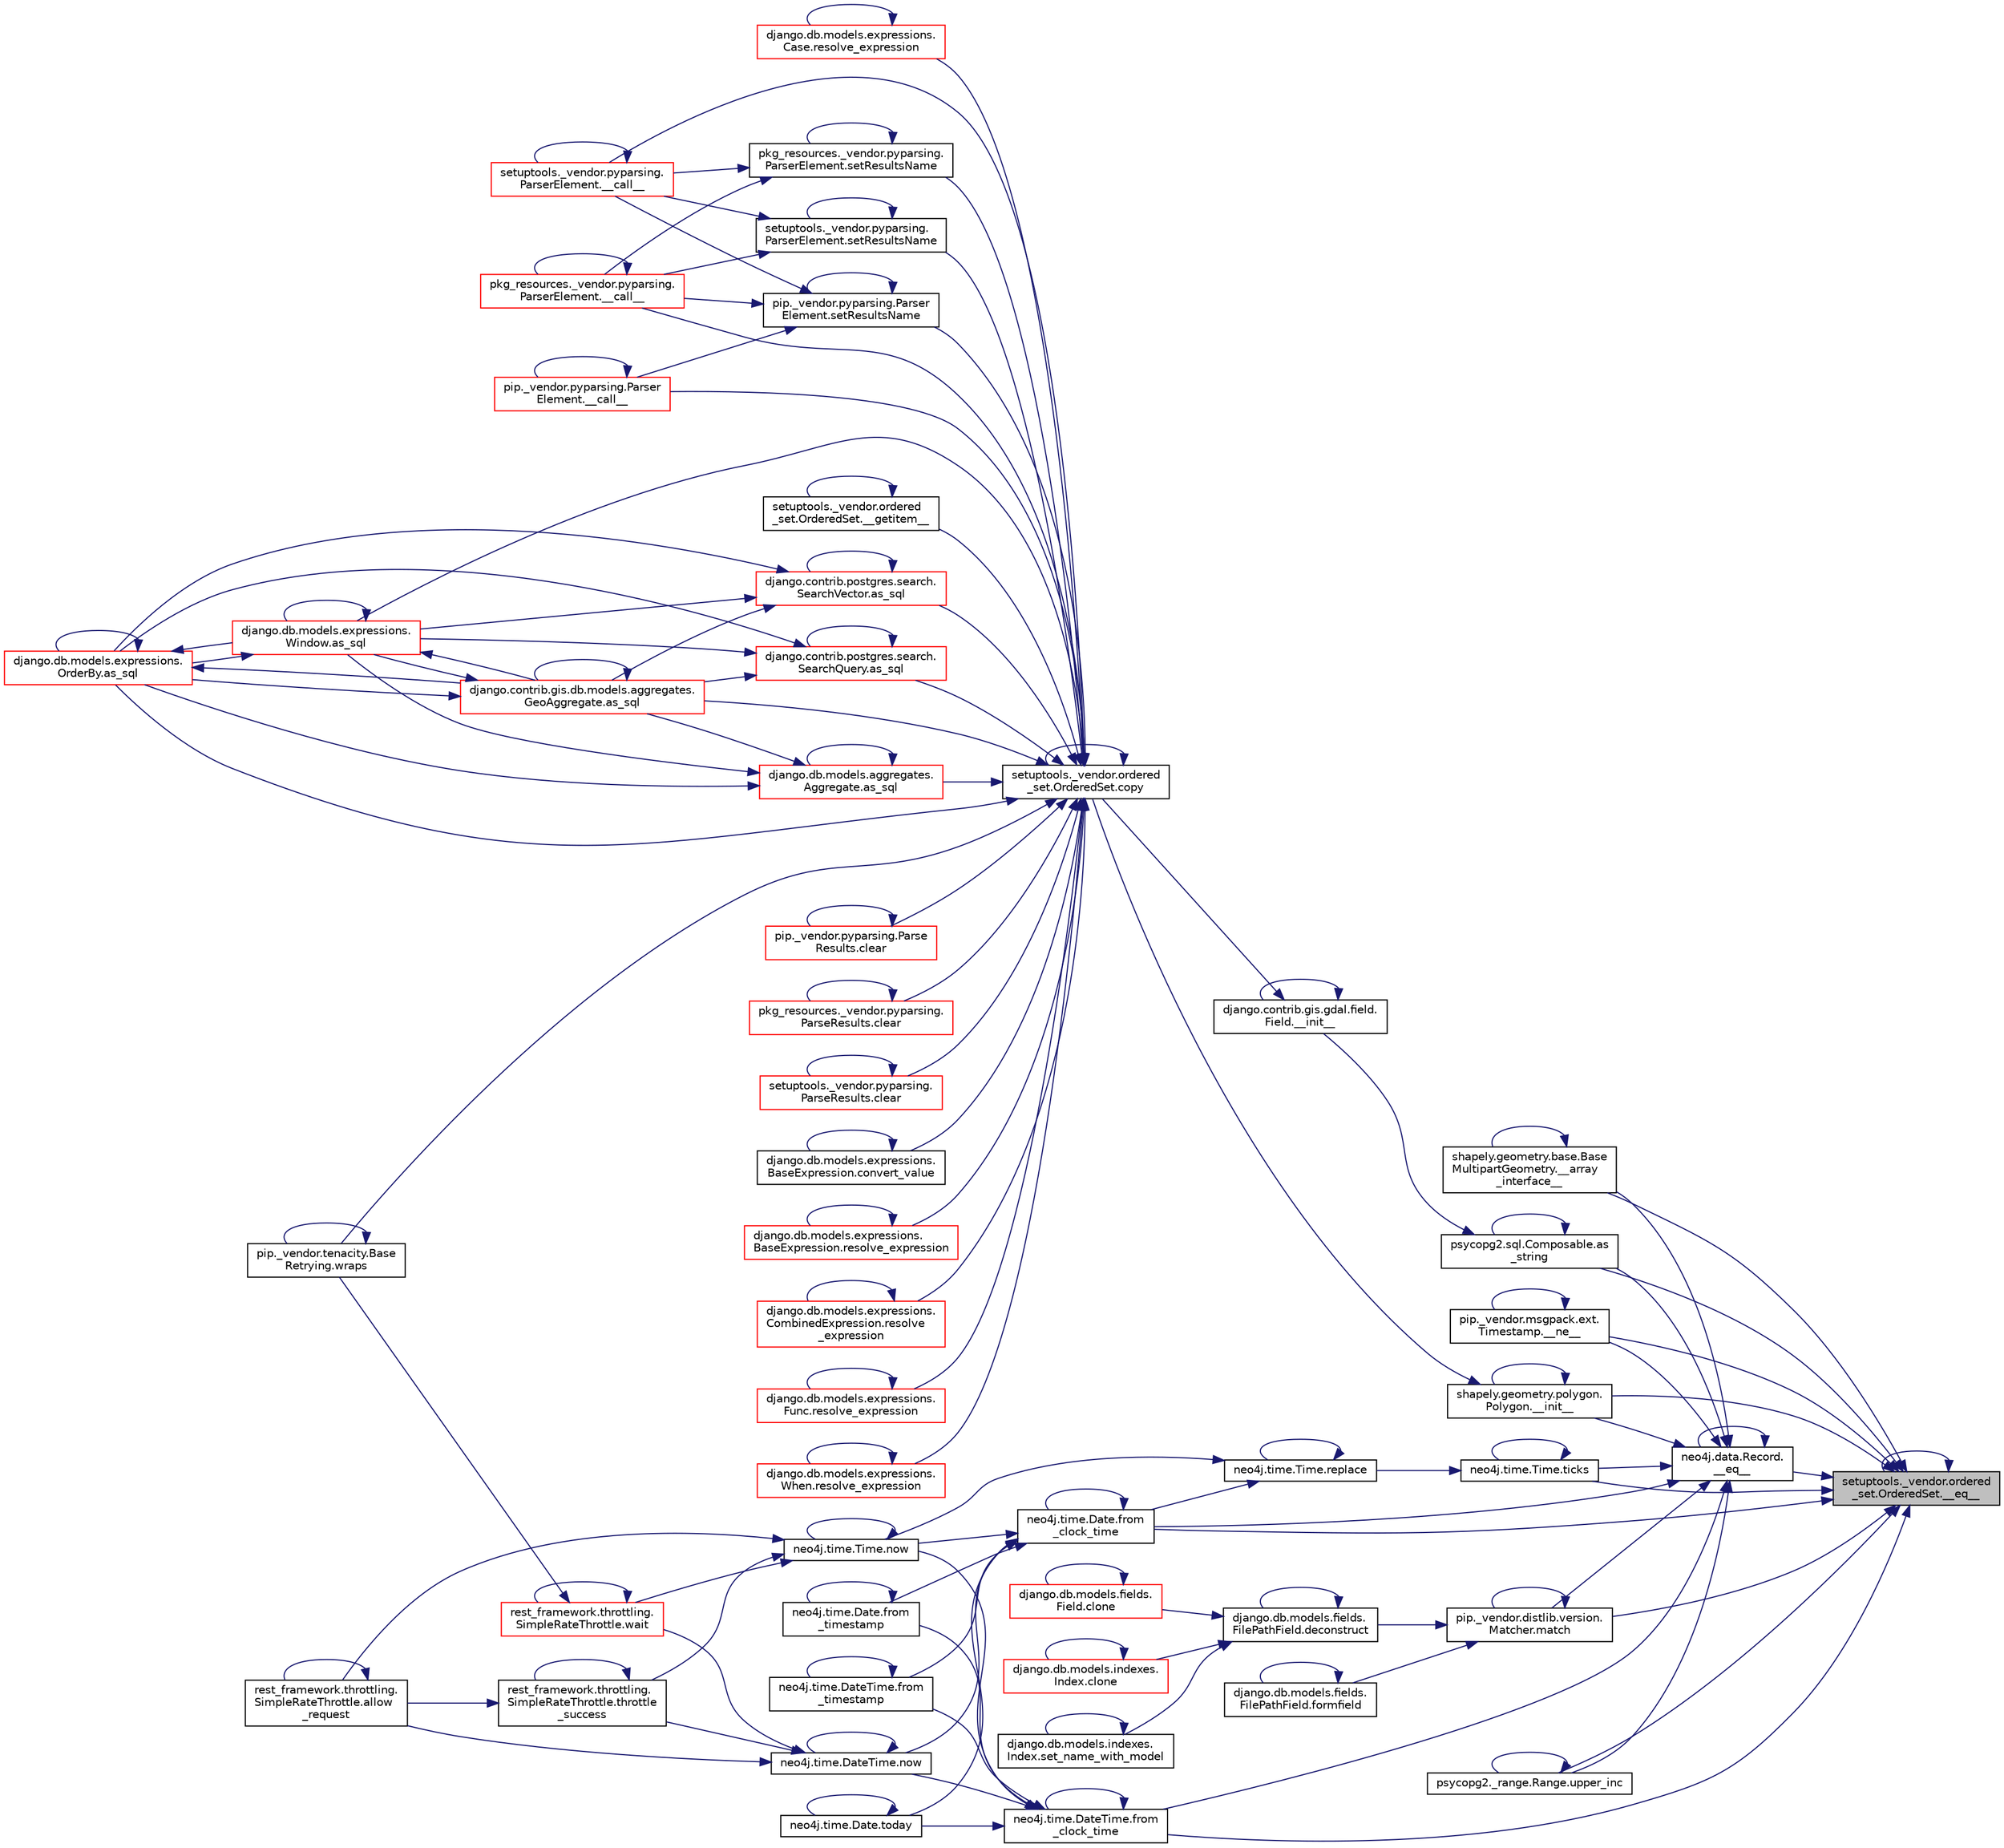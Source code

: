 digraph "setuptools._vendor.ordered_set.OrderedSet.__eq__"
{
 // LATEX_PDF_SIZE
  edge [fontname="Helvetica",fontsize="10",labelfontname="Helvetica",labelfontsize="10"];
  node [fontname="Helvetica",fontsize="10",shape=record];
  rankdir="RL";
  Node1 [label="setuptools._vendor.ordered\l_set.OrderedSet.__eq__",height=0.2,width=0.4,color="black", fillcolor="grey75", style="filled", fontcolor="black",tooltip=" "];
  Node1 -> Node2 [dir="back",color="midnightblue",fontsize="10",style="solid",fontname="Helvetica"];
  Node2 [label="shapely.geometry.base.Base\lMultipartGeometry.__array\l_interface__",height=0.2,width=0.4,color="black", fillcolor="white", style="filled",URL="$df/d4a/classshapely_1_1geometry_1_1base_1_1_base_multipart_geometry.html#aa57caf9f9556c733425dee5dc556ac05",tooltip=" "];
  Node2 -> Node2 [dir="back",color="midnightblue",fontsize="10",style="solid",fontname="Helvetica"];
  Node1 -> Node3 [dir="back",color="midnightblue",fontsize="10",style="solid",fontname="Helvetica"];
  Node3 [label="neo4j.data.Record.\l__eq__",height=0.2,width=0.4,color="black", fillcolor="white", style="filled",URL="$d8/da3/classneo4j_1_1data_1_1_record.html#a677599a593c35d675d8960d72462df9f",tooltip=" "];
  Node3 -> Node2 [dir="back",color="midnightblue",fontsize="10",style="solid",fontname="Helvetica"];
  Node3 -> Node3 [dir="back",color="midnightblue",fontsize="10",style="solid",fontname="Helvetica"];
  Node3 -> Node4 [dir="back",color="midnightblue",fontsize="10",style="solid",fontname="Helvetica"];
  Node4 [label="shapely.geometry.polygon.\lPolygon.__init__",height=0.2,width=0.4,color="black", fillcolor="white", style="filled",URL="$da/d80/classshapely_1_1geometry_1_1polygon_1_1_polygon.html#aa0b7892becd68ead1f110b5498c4e4be",tooltip=" "];
  Node4 -> Node4 [dir="back",color="midnightblue",fontsize="10",style="solid",fontname="Helvetica"];
  Node4 -> Node5 [dir="back",color="midnightblue",fontsize="10",style="solid",fontname="Helvetica"];
  Node5 [label="setuptools._vendor.ordered\l_set.OrderedSet.copy",height=0.2,width=0.4,color="black", fillcolor="white", style="filled",URL="$d0/d40/classsetuptools_1_1__vendor_1_1ordered__set_1_1_ordered_set.html#a84224c403039b9dac5d2794d85073053",tooltip=" "];
  Node5 -> Node6 [dir="back",color="midnightblue",fontsize="10",style="solid",fontname="Helvetica"];
  Node6 [label="pip._vendor.pyparsing.Parser\lElement.__call__",height=0.2,width=0.4,color="red", fillcolor="white", style="filled",URL="$df/d7f/classpip_1_1__vendor_1_1pyparsing_1_1_parser_element.html#ae345dfb10ea6a1e9c77120e86129ab16",tooltip=" "];
  Node6 -> Node6 [dir="back",color="midnightblue",fontsize="10",style="solid",fontname="Helvetica"];
  Node5 -> Node9 [dir="back",color="midnightblue",fontsize="10",style="solid",fontname="Helvetica"];
  Node9 [label="pkg_resources._vendor.pyparsing.\lParserElement.__call__",height=0.2,width=0.4,color="red", fillcolor="white", style="filled",URL="$de/df0/classpkg__resources_1_1__vendor_1_1pyparsing_1_1_parser_element.html#a43d9a7e720d29a80c49f63998712c9a5",tooltip=" "];
  Node9 -> Node9 [dir="back",color="midnightblue",fontsize="10",style="solid",fontname="Helvetica"];
  Node5 -> Node10 [dir="back",color="midnightblue",fontsize="10",style="solid",fontname="Helvetica"];
  Node10 [label="setuptools._vendor.pyparsing.\lParserElement.__call__",height=0.2,width=0.4,color="red", fillcolor="white", style="filled",URL="$d9/d25/classsetuptools_1_1__vendor_1_1pyparsing_1_1_parser_element.html#a7f154aa4d9339f88d2306325bf99b953",tooltip=" "];
  Node10 -> Node10 [dir="back",color="midnightblue",fontsize="10",style="solid",fontname="Helvetica"];
  Node5 -> Node11 [dir="back",color="midnightblue",fontsize="10",style="solid",fontname="Helvetica"];
  Node11 [label="setuptools._vendor.ordered\l_set.OrderedSet.__getitem__",height=0.2,width=0.4,color="black", fillcolor="white", style="filled",URL="$d0/d40/classsetuptools_1_1__vendor_1_1ordered__set_1_1_ordered_set.html#afa5d263824cc35374a0cf762672f68ae",tooltip=" "];
  Node11 -> Node11 [dir="back",color="midnightblue",fontsize="10",style="solid",fontname="Helvetica"];
  Node5 -> Node12 [dir="back",color="midnightblue",fontsize="10",style="solid",fontname="Helvetica"];
  Node12 [label="django.db.models.aggregates.\lAggregate.as_sql",height=0.2,width=0.4,color="red", fillcolor="white", style="filled",URL="$d7/d0c/classdjango_1_1db_1_1models_1_1aggregates_1_1_aggregate.html#a86af10d7994d4f7a535cb7476201db71",tooltip=" "];
  Node12 -> Node12 [dir="back",color="midnightblue",fontsize="10",style="solid",fontname="Helvetica"];
  Node12 -> Node15 [dir="back",color="midnightblue",fontsize="10",style="solid",fontname="Helvetica"];
  Node15 [label="django.contrib.gis.db.models.aggregates.\lGeoAggregate.as_sql",height=0.2,width=0.4,color="red", fillcolor="white", style="filled",URL="$df/dbe/classdjango_1_1contrib_1_1gis_1_1db_1_1models_1_1aggregates_1_1_geo_aggregate.html#a129bfb83cb8d965d40be63e974594fa7",tooltip=" "];
  Node15 -> Node15 [dir="back",color="midnightblue",fontsize="10",style="solid",fontname="Helvetica"];
  Node15 -> Node16 [dir="back",color="midnightblue",fontsize="10",style="solid",fontname="Helvetica"];
  Node16 [label="django.db.models.expressions.\lWindow.as_sql",height=0.2,width=0.4,color="red", fillcolor="white", style="filled",URL="$d6/d1c/classdjango_1_1db_1_1models_1_1expressions_1_1_window.html#a2a81a422e2884ef2026394b0f83416dc",tooltip=" "];
  Node16 -> Node15 [dir="back",color="midnightblue",fontsize="10",style="solid",fontname="Helvetica"];
  Node16 -> Node16 [dir="back",color="midnightblue",fontsize="10",style="solid",fontname="Helvetica"];
  Node16 -> Node17 [dir="back",color="midnightblue",fontsize="10",style="solid",fontname="Helvetica"];
  Node17 [label="django.db.models.expressions.\lOrderBy.as_sql",height=0.2,width=0.4,color="red", fillcolor="white", style="filled",URL="$da/d4d/classdjango_1_1db_1_1models_1_1expressions_1_1_order_by.html#a343064ad7cfdac310e95fd997ee6d4cc",tooltip=" "];
  Node17 -> Node15 [dir="back",color="midnightblue",fontsize="10",style="solid",fontname="Helvetica"];
  Node17 -> Node16 [dir="back",color="midnightblue",fontsize="10",style="solid",fontname="Helvetica"];
  Node17 -> Node17 [dir="back",color="midnightblue",fontsize="10",style="solid",fontname="Helvetica"];
  Node15 -> Node17 [dir="back",color="midnightblue",fontsize="10",style="solid",fontname="Helvetica"];
  Node12 -> Node16 [dir="back",color="midnightblue",fontsize="10",style="solid",fontname="Helvetica"];
  Node12 -> Node17 [dir="back",color="midnightblue",fontsize="10",style="solid",fontname="Helvetica"];
  Node5 -> Node15 [dir="back",color="midnightblue",fontsize="10",style="solid",fontname="Helvetica"];
  Node5 -> Node26 [dir="back",color="midnightblue",fontsize="10",style="solid",fontname="Helvetica"];
  Node26 [label="django.contrib.postgres.search.\lSearchVector.as_sql",height=0.2,width=0.4,color="red", fillcolor="white", style="filled",URL="$d3/d9b/classdjango_1_1contrib_1_1postgres_1_1search_1_1_search_vector.html#a20b770d5d88a5d8d2c6b3f60feb66e07",tooltip=" "];
  Node26 -> Node15 [dir="back",color="midnightblue",fontsize="10",style="solid",fontname="Helvetica"];
  Node26 -> Node26 [dir="back",color="midnightblue",fontsize="10",style="solid",fontname="Helvetica"];
  Node26 -> Node16 [dir="back",color="midnightblue",fontsize="10",style="solid",fontname="Helvetica"];
  Node26 -> Node17 [dir="back",color="midnightblue",fontsize="10",style="solid",fontname="Helvetica"];
  Node5 -> Node27 [dir="back",color="midnightblue",fontsize="10",style="solid",fontname="Helvetica"];
  Node27 [label="django.contrib.postgres.search.\lSearchQuery.as_sql",height=0.2,width=0.4,color="red", fillcolor="white", style="filled",URL="$d4/d5f/classdjango_1_1contrib_1_1postgres_1_1search_1_1_search_query.html#a08057a93d8da31c23329543b1d429539",tooltip=" "];
  Node27 -> Node15 [dir="back",color="midnightblue",fontsize="10",style="solid",fontname="Helvetica"];
  Node27 -> Node27 [dir="back",color="midnightblue",fontsize="10",style="solid",fontname="Helvetica"];
  Node27 -> Node16 [dir="back",color="midnightblue",fontsize="10",style="solid",fontname="Helvetica"];
  Node27 -> Node17 [dir="back",color="midnightblue",fontsize="10",style="solid",fontname="Helvetica"];
  Node5 -> Node16 [dir="back",color="midnightblue",fontsize="10",style="solid",fontname="Helvetica"];
  Node5 -> Node17 [dir="back",color="midnightblue",fontsize="10",style="solid",fontname="Helvetica"];
  Node5 -> Node28 [dir="back",color="midnightblue",fontsize="10",style="solid",fontname="Helvetica"];
  Node28 [label="pip._vendor.pyparsing.Parse\lResults.clear",height=0.2,width=0.4,color="red", fillcolor="white", style="filled",URL="$d3/d5b/classpip_1_1__vendor_1_1pyparsing_1_1_parse_results.html#ab6e049e34b90004c1d59069da7a5cc08",tooltip=" "];
  Node28 -> Node28 [dir="back",color="midnightblue",fontsize="10",style="solid",fontname="Helvetica"];
  Node5 -> Node207 [dir="back",color="midnightblue",fontsize="10",style="solid",fontname="Helvetica"];
  Node207 [label="pkg_resources._vendor.pyparsing.\lParseResults.clear",height=0.2,width=0.4,color="red", fillcolor="white", style="filled",URL="$d3/d93/classpkg__resources_1_1__vendor_1_1pyparsing_1_1_parse_results.html#a14a75f633961fdc58d077c5d26635038",tooltip=" "];
  Node207 -> Node207 [dir="back",color="midnightblue",fontsize="10",style="solid",fontname="Helvetica"];
  Node5 -> Node252 [dir="back",color="midnightblue",fontsize="10",style="solid",fontname="Helvetica"];
  Node252 [label="setuptools._vendor.pyparsing.\lParseResults.clear",height=0.2,width=0.4,color="red", fillcolor="white", style="filled",URL="$df/d77/classsetuptools_1_1__vendor_1_1pyparsing_1_1_parse_results.html#a2683a26b96b087edaec172f6f837058b",tooltip=" "];
  Node252 -> Node252 [dir="back",color="midnightblue",fontsize="10",style="solid",fontname="Helvetica"];
  Node5 -> Node253 [dir="back",color="midnightblue",fontsize="10",style="solid",fontname="Helvetica"];
  Node253 [label="django.db.models.expressions.\lBaseExpression.convert_value",height=0.2,width=0.4,color="black", fillcolor="white", style="filled",URL="$de/d6b/classdjango_1_1db_1_1models_1_1expressions_1_1_base_expression.html#a17a709653d93ba657fb2ed791346e38f",tooltip=" "];
  Node253 -> Node253 [dir="back",color="midnightblue",fontsize="10",style="solid",fontname="Helvetica"];
  Node5 -> Node5 [dir="back",color="midnightblue",fontsize="10",style="solid",fontname="Helvetica"];
  Node5 -> Node254 [dir="back",color="midnightblue",fontsize="10",style="solid",fontname="Helvetica"];
  Node254 [label="django.db.models.expressions.\lBaseExpression.resolve_expression",height=0.2,width=0.4,color="red", fillcolor="white", style="filled",URL="$de/d6b/classdjango_1_1db_1_1models_1_1expressions_1_1_base_expression.html#aa13750acce26e49830dd7f797f938bdc",tooltip=" "];
  Node254 -> Node254 [dir="back",color="midnightblue",fontsize="10",style="solid",fontname="Helvetica"];
  Node5 -> Node255 [dir="back",color="midnightblue",fontsize="10",style="solid",fontname="Helvetica"];
  Node255 [label="django.db.models.expressions.\lCombinedExpression.resolve\l_expression",height=0.2,width=0.4,color="red", fillcolor="white", style="filled",URL="$dc/d12/classdjango_1_1db_1_1models_1_1expressions_1_1_combined_expression.html#a48f503b2ffb0cf67a3064f0cfab1f191",tooltip=" "];
  Node255 -> Node255 [dir="back",color="midnightblue",fontsize="10",style="solid",fontname="Helvetica"];
  Node5 -> Node256 [dir="back",color="midnightblue",fontsize="10",style="solid",fontname="Helvetica"];
  Node256 [label="django.db.models.expressions.\lFunc.resolve_expression",height=0.2,width=0.4,color="red", fillcolor="white", style="filled",URL="$d8/d57/classdjango_1_1db_1_1models_1_1expressions_1_1_func.html#ad831ab3b8c4ec8e2c9ea0353d6790d38",tooltip=" "];
  Node256 -> Node256 [dir="back",color="midnightblue",fontsize="10",style="solid",fontname="Helvetica"];
  Node5 -> Node257 [dir="back",color="midnightblue",fontsize="10",style="solid",fontname="Helvetica"];
  Node257 [label="django.db.models.expressions.\lWhen.resolve_expression",height=0.2,width=0.4,color="red", fillcolor="white", style="filled",URL="$d6/dd5/classdjango_1_1db_1_1models_1_1expressions_1_1_when.html#a0a28feb711df427e6c0eae219e5b5981",tooltip=" "];
  Node257 -> Node257 [dir="back",color="midnightblue",fontsize="10",style="solid",fontname="Helvetica"];
  Node5 -> Node258 [dir="back",color="midnightblue",fontsize="10",style="solid",fontname="Helvetica"];
  Node258 [label="django.db.models.expressions.\lCase.resolve_expression",height=0.2,width=0.4,color="red", fillcolor="white", style="filled",URL="$dc/dfd/classdjango_1_1db_1_1models_1_1expressions_1_1_case.html#a54427dcdbedead4176f05b34572e85ad",tooltip=" "];
  Node258 -> Node258 [dir="back",color="midnightblue",fontsize="10",style="solid",fontname="Helvetica"];
  Node5 -> Node259 [dir="back",color="midnightblue",fontsize="10",style="solid",fontname="Helvetica"];
  Node259 [label="pip._vendor.pyparsing.Parser\lElement.setResultsName",height=0.2,width=0.4,color="black", fillcolor="white", style="filled",URL="$df/d7f/classpip_1_1__vendor_1_1pyparsing_1_1_parser_element.html#ab7887526af9674a6b7969bd4d9756bf9",tooltip=" "];
  Node259 -> Node6 [dir="back",color="midnightblue",fontsize="10",style="solid",fontname="Helvetica"];
  Node259 -> Node9 [dir="back",color="midnightblue",fontsize="10",style="solid",fontname="Helvetica"];
  Node259 -> Node10 [dir="back",color="midnightblue",fontsize="10",style="solid",fontname="Helvetica"];
  Node259 -> Node259 [dir="back",color="midnightblue",fontsize="10",style="solid",fontname="Helvetica"];
  Node5 -> Node260 [dir="back",color="midnightblue",fontsize="10",style="solid",fontname="Helvetica"];
  Node260 [label="pkg_resources._vendor.pyparsing.\lParserElement.setResultsName",height=0.2,width=0.4,color="black", fillcolor="white", style="filled",URL="$de/df0/classpkg__resources_1_1__vendor_1_1pyparsing_1_1_parser_element.html#a787aafab87357373be31819f83517344",tooltip=" "];
  Node260 -> Node9 [dir="back",color="midnightblue",fontsize="10",style="solid",fontname="Helvetica"];
  Node260 -> Node10 [dir="back",color="midnightblue",fontsize="10",style="solid",fontname="Helvetica"];
  Node260 -> Node260 [dir="back",color="midnightblue",fontsize="10",style="solid",fontname="Helvetica"];
  Node5 -> Node261 [dir="back",color="midnightblue",fontsize="10",style="solid",fontname="Helvetica"];
  Node261 [label="setuptools._vendor.pyparsing.\lParserElement.setResultsName",height=0.2,width=0.4,color="black", fillcolor="white", style="filled",URL="$d9/d25/classsetuptools_1_1__vendor_1_1pyparsing_1_1_parser_element.html#a3c4dc5305a3369fad37fc46442079a69",tooltip=" "];
  Node261 -> Node9 [dir="back",color="midnightblue",fontsize="10",style="solid",fontname="Helvetica"];
  Node261 -> Node10 [dir="back",color="midnightblue",fontsize="10",style="solid",fontname="Helvetica"];
  Node261 -> Node261 [dir="back",color="midnightblue",fontsize="10",style="solid",fontname="Helvetica"];
  Node5 -> Node262 [dir="back",color="midnightblue",fontsize="10",style="solid",fontname="Helvetica"];
  Node262 [label="pip._vendor.tenacity.Base\lRetrying.wraps",height=0.2,width=0.4,color="black", fillcolor="white", style="filled",URL="$d2/d69/classpip_1_1__vendor_1_1tenacity_1_1_base_retrying.html#ac425e76589ab1ebafc9603fc6f5d6784",tooltip=" "];
  Node262 -> Node262 [dir="back",color="midnightblue",fontsize="10",style="solid",fontname="Helvetica"];
  Node3 -> Node489 [dir="back",color="midnightblue",fontsize="10",style="solid",fontname="Helvetica"];
  Node489 [label="pip._vendor.msgpack.ext.\lTimestamp.__ne__",height=0.2,width=0.4,color="black", fillcolor="white", style="filled",URL="$d6/dd9/classpip_1_1__vendor_1_1msgpack_1_1ext_1_1_timestamp.html#a85bbfb0158c314f6747659d9d79fbc5f",tooltip=" "];
  Node489 -> Node489 [dir="back",color="midnightblue",fontsize="10",style="solid",fontname="Helvetica"];
  Node3 -> Node490 [dir="back",color="midnightblue",fontsize="10",style="solid",fontname="Helvetica"];
  Node490 [label="psycopg2.sql.Composable.as\l_string",height=0.2,width=0.4,color="black", fillcolor="white", style="filled",URL="$d8/d3d/classpsycopg2_1_1sql_1_1_composable.html#a77b13bb7380175e59facce7566dfb5f6",tooltip=" "];
  Node490 -> Node128 [dir="back",color="midnightblue",fontsize="10",style="solid",fontname="Helvetica"];
  Node128 [label="django.contrib.gis.gdal.field.\lField.__init__",height=0.2,width=0.4,color="black", fillcolor="white", style="filled",URL="$d8/d65/classdjango_1_1contrib_1_1gis_1_1gdal_1_1field_1_1_field.html#a96f67c1998176e29fac02e002fdff997",tooltip=" "];
  Node128 -> Node128 [dir="back",color="midnightblue",fontsize="10",style="solid",fontname="Helvetica"];
  Node128 -> Node5 [dir="back",color="midnightblue",fontsize="10",style="solid",fontname="Helvetica"];
  Node490 -> Node490 [dir="back",color="midnightblue",fontsize="10",style="solid",fontname="Helvetica"];
  Node3 -> Node199 [dir="back",color="midnightblue",fontsize="10",style="solid",fontname="Helvetica"];
  Node199 [label="neo4j.time.Date.from\l_clock_time",height=0.2,width=0.4,color="black", fillcolor="white", style="filled",URL="$d1/d6f/classneo4j_1_1time_1_1_date.html#a6e815a48a02a3f3d230e95d923cfb43b",tooltip=" "];
  Node199 -> Node199 [dir="back",color="midnightblue",fontsize="10",style="solid",fontname="Helvetica"];
  Node199 -> Node200 [dir="back",color="midnightblue",fontsize="10",style="solid",fontname="Helvetica"];
  Node200 [label="neo4j.time.Date.from\l_timestamp",height=0.2,width=0.4,color="black", fillcolor="white", style="filled",URL="$d1/d6f/classneo4j_1_1time_1_1_date.html#ad58021fec6b36c49f254926089415622",tooltip=" "];
  Node200 -> Node200 [dir="back",color="midnightblue",fontsize="10",style="solid",fontname="Helvetica"];
  Node199 -> Node201 [dir="back",color="midnightblue",fontsize="10",style="solid",fontname="Helvetica"];
  Node201 [label="neo4j.time.DateTime.from\l_timestamp",height=0.2,width=0.4,color="black", fillcolor="white", style="filled",URL="$d4/dcd/classneo4j_1_1time_1_1_date_time.html#a4d4684a2c591eafc581a2fda9ce123c9",tooltip=" "];
  Node201 -> Node201 [dir="back",color="midnightblue",fontsize="10",style="solid",fontname="Helvetica"];
  Node199 -> Node202 [dir="back",color="midnightblue",fontsize="10",style="solid",fontname="Helvetica"];
  Node202 [label="neo4j.time.Time.now",height=0.2,width=0.4,color="black", fillcolor="white", style="filled",URL="$db/d2a/classneo4j_1_1time_1_1_time.html#af50231a17a30a4c4cee2fcad3c023f46",tooltip=" "];
  Node202 -> Node203 [dir="back",color="midnightblue",fontsize="10",style="solid",fontname="Helvetica"];
  Node203 [label="rest_framework.throttling.\lSimpleRateThrottle.allow\l_request",height=0.2,width=0.4,color="black", fillcolor="white", style="filled",URL="$db/d10/classrest__framework_1_1throttling_1_1_simple_rate_throttle.html#a3a1a0086aac8acc2c4eb464da94bc57c",tooltip=" "];
  Node203 -> Node203 [dir="back",color="midnightblue",fontsize="10",style="solid",fontname="Helvetica"];
  Node202 -> Node202 [dir="back",color="midnightblue",fontsize="10",style="solid",fontname="Helvetica"];
  Node202 -> Node204 [dir="back",color="midnightblue",fontsize="10",style="solid",fontname="Helvetica"];
  Node204 [label="rest_framework.throttling.\lSimpleRateThrottle.throttle\l_success",height=0.2,width=0.4,color="black", fillcolor="white", style="filled",URL="$db/d10/classrest__framework_1_1throttling_1_1_simple_rate_throttle.html#a4577bae80c8467eb84f2224aa62c8ccc",tooltip=" "];
  Node204 -> Node203 [dir="back",color="midnightblue",fontsize="10",style="solid",fontname="Helvetica"];
  Node204 -> Node204 [dir="back",color="midnightblue",fontsize="10",style="solid",fontname="Helvetica"];
  Node202 -> Node205 [dir="back",color="midnightblue",fontsize="10",style="solid",fontname="Helvetica"];
  Node205 [label="rest_framework.throttling.\lSimpleRateThrottle.wait",height=0.2,width=0.4,color="red", fillcolor="white", style="filled",URL="$db/d10/classrest__framework_1_1throttling_1_1_simple_rate_throttle.html#a39f992dea7415ce6caf04640291a8628",tooltip=" "];
  Node205 -> Node205 [dir="back",color="midnightblue",fontsize="10",style="solid",fontname="Helvetica"];
  Node205 -> Node262 [dir="back",color="midnightblue",fontsize="10",style="solid",fontname="Helvetica"];
  Node199 -> Node263 [dir="back",color="midnightblue",fontsize="10",style="solid",fontname="Helvetica"];
  Node263 [label="neo4j.time.DateTime.now",height=0.2,width=0.4,color="black", fillcolor="white", style="filled",URL="$d4/dcd/classneo4j_1_1time_1_1_date_time.html#a2b498ad246b4e6ad2238a68ad375ce34",tooltip=" "];
  Node263 -> Node203 [dir="back",color="midnightblue",fontsize="10",style="solid",fontname="Helvetica"];
  Node263 -> Node263 [dir="back",color="midnightblue",fontsize="10",style="solid",fontname="Helvetica"];
  Node263 -> Node204 [dir="back",color="midnightblue",fontsize="10",style="solid",fontname="Helvetica"];
  Node263 -> Node205 [dir="back",color="midnightblue",fontsize="10",style="solid",fontname="Helvetica"];
  Node199 -> Node264 [dir="back",color="midnightblue",fontsize="10",style="solid",fontname="Helvetica"];
  Node264 [label="neo4j.time.Date.today",height=0.2,width=0.4,color="black", fillcolor="white", style="filled",URL="$d1/d6f/classneo4j_1_1time_1_1_date.html#a9f063ca6ba2a1f9c67cb16ee405d8c93",tooltip=" "];
  Node264 -> Node264 [dir="back",color="midnightblue",fontsize="10",style="solid",fontname="Helvetica"];
  Node3 -> Node265 [dir="back",color="midnightblue",fontsize="10",style="solid",fontname="Helvetica"];
  Node265 [label="neo4j.time.DateTime.from\l_clock_time",height=0.2,width=0.4,color="black", fillcolor="white", style="filled",URL="$d4/dcd/classneo4j_1_1time_1_1_date_time.html#a12a2d4d1586b225b0a6156d4e6d4cc0c",tooltip=" "];
  Node265 -> Node265 [dir="back",color="midnightblue",fontsize="10",style="solid",fontname="Helvetica"];
  Node265 -> Node200 [dir="back",color="midnightblue",fontsize="10",style="solid",fontname="Helvetica"];
  Node265 -> Node201 [dir="back",color="midnightblue",fontsize="10",style="solid",fontname="Helvetica"];
  Node265 -> Node202 [dir="back",color="midnightblue",fontsize="10",style="solid",fontname="Helvetica"];
  Node265 -> Node263 [dir="back",color="midnightblue",fontsize="10",style="solid",fontname="Helvetica"];
  Node265 -> Node264 [dir="back",color="midnightblue",fontsize="10",style="solid",fontname="Helvetica"];
  Node3 -> Node491 [dir="back",color="midnightblue",fontsize="10",style="solid",fontname="Helvetica"];
  Node491 [label="pip._vendor.distlib.version.\lMatcher.match",height=0.2,width=0.4,color="black", fillcolor="white", style="filled",URL="$d3/d6b/classpip_1_1__vendor_1_1distlib_1_1version_1_1_matcher.html#abab07ac81cd23c3863693a3986eca843",tooltip=" "];
  Node491 -> Node492 [dir="back",color="midnightblue",fontsize="10",style="solid",fontname="Helvetica"];
  Node492 [label="django.db.models.fields.\lFilePathField.deconstruct",height=0.2,width=0.4,color="black", fillcolor="white", style="filled",URL="$d9/d58/classdjango_1_1db_1_1models_1_1fields_1_1_file_path_field.html#a52225a0c3baf7a5125007fadbe78dd22",tooltip=" "];
  Node492 -> Node319 [dir="back",color="midnightblue",fontsize="10",style="solid",fontname="Helvetica"];
  Node319 [label="django.db.models.fields.\lField.clone",height=0.2,width=0.4,color="red", fillcolor="white", style="filled",URL="$db/d75/classdjango_1_1db_1_1models_1_1fields_1_1_field.html#ae8df23501cdf746b169871b4c3b8fd68",tooltip=" "];
  Node319 -> Node319 [dir="back",color="midnightblue",fontsize="10",style="solid",fontname="Helvetica"];
  Node492 -> Node321 [dir="back",color="midnightblue",fontsize="10",style="solid",fontname="Helvetica"];
  Node321 [label="django.db.models.indexes.\lIndex.clone",height=0.2,width=0.4,color="red", fillcolor="white", style="filled",URL="$d9/de5/classdjango_1_1db_1_1models_1_1indexes_1_1_index.html#a4a72c5cec1fcccfa88858c5605fb6a3d",tooltip=" "];
  Node321 -> Node321 [dir="back",color="midnightblue",fontsize="10",style="solid",fontname="Helvetica"];
  Node492 -> Node492 [dir="back",color="midnightblue",fontsize="10",style="solid",fontname="Helvetica"];
  Node492 -> Node64 [dir="back",color="midnightblue",fontsize="10",style="solid",fontname="Helvetica"];
  Node64 [label="django.db.models.indexes.\lIndex.set_name_with_model",height=0.2,width=0.4,color="black", fillcolor="white", style="filled",URL="$d9/de5/classdjango_1_1db_1_1models_1_1indexes_1_1_index.html#ad8bab6d1f54debbb6b41a1f78fede196",tooltip=" "];
  Node64 -> Node64 [dir="back",color="midnightblue",fontsize="10",style="solid",fontname="Helvetica"];
  Node491 -> Node493 [dir="back",color="midnightblue",fontsize="10",style="solid",fontname="Helvetica"];
  Node493 [label="django.db.models.fields.\lFilePathField.formfield",height=0.2,width=0.4,color="black", fillcolor="white", style="filled",URL="$d9/d58/classdjango_1_1db_1_1models_1_1fields_1_1_file_path_field.html#ac5c572bd8cd58aa14d0fa9341c935e62",tooltip=" "];
  Node493 -> Node493 [dir="back",color="midnightblue",fontsize="10",style="solid",fontname="Helvetica"];
  Node491 -> Node491 [dir="back",color="midnightblue",fontsize="10",style="solid",fontname="Helvetica"];
  Node3 -> Node266 [dir="back",color="midnightblue",fontsize="10",style="solid",fontname="Helvetica"];
  Node266 [label="neo4j.time.Time.ticks",height=0.2,width=0.4,color="black", fillcolor="white", style="filled",URL="$db/d2a/classneo4j_1_1time_1_1_time.html#af3cbc3ab118ea3f7c8aaee2cc13a89e1",tooltip=" "];
  Node266 -> Node267 [dir="back",color="midnightblue",fontsize="10",style="solid",fontname="Helvetica"];
  Node267 [label="neo4j.time.Time.replace",height=0.2,width=0.4,color="black", fillcolor="white", style="filled",URL="$db/d2a/classneo4j_1_1time_1_1_time.html#a5460a840afb4c8da3de9bb82646b9c28",tooltip=" "];
  Node267 -> Node199 [dir="back",color="midnightblue",fontsize="10",style="solid",fontname="Helvetica"];
  Node267 -> Node202 [dir="back",color="midnightblue",fontsize="10",style="solid",fontname="Helvetica"];
  Node267 -> Node267 [dir="back",color="midnightblue",fontsize="10",style="solid",fontname="Helvetica"];
  Node266 -> Node266 [dir="back",color="midnightblue",fontsize="10",style="solid",fontname="Helvetica"];
  Node3 -> Node494 [dir="back",color="midnightblue",fontsize="10",style="solid",fontname="Helvetica"];
  Node494 [label="psycopg2._range.Range.upper_inc",height=0.2,width=0.4,color="black", fillcolor="white", style="filled",URL="$d0/dea/classpsycopg2_1_1__range_1_1_range.html#ab960d4f6c5956499e88d2b70b5043423",tooltip=" "];
  Node494 -> Node494 [dir="back",color="midnightblue",fontsize="10",style="solid",fontname="Helvetica"];
  Node1 -> Node1 [dir="back",color="midnightblue",fontsize="10",style="solid",fontname="Helvetica"];
  Node1 -> Node4 [dir="back",color="midnightblue",fontsize="10",style="solid",fontname="Helvetica"];
  Node1 -> Node489 [dir="back",color="midnightblue",fontsize="10",style="solid",fontname="Helvetica"];
  Node1 -> Node490 [dir="back",color="midnightblue",fontsize="10",style="solid",fontname="Helvetica"];
  Node1 -> Node199 [dir="back",color="midnightblue",fontsize="10",style="solid",fontname="Helvetica"];
  Node1 -> Node265 [dir="back",color="midnightblue",fontsize="10",style="solid",fontname="Helvetica"];
  Node1 -> Node491 [dir="back",color="midnightblue",fontsize="10",style="solid",fontname="Helvetica"];
  Node1 -> Node266 [dir="back",color="midnightblue",fontsize="10",style="solid",fontname="Helvetica"];
  Node1 -> Node494 [dir="back",color="midnightblue",fontsize="10",style="solid",fontname="Helvetica"];
}
